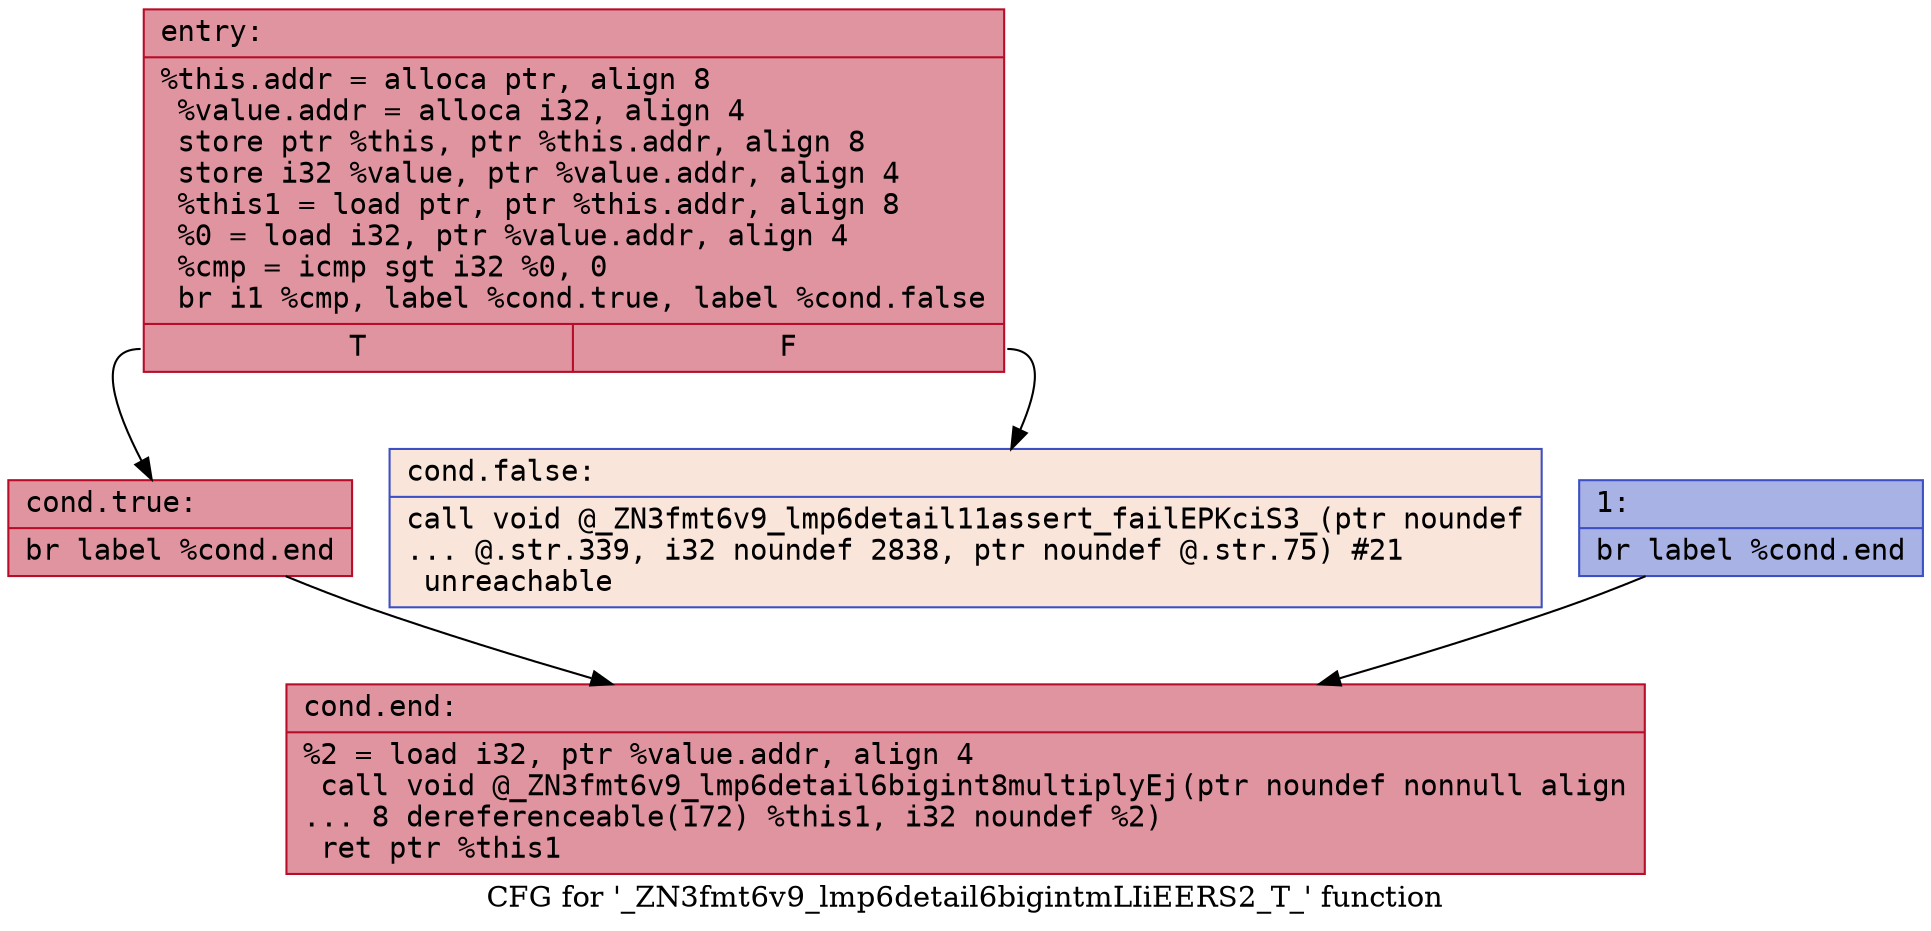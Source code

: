 digraph "CFG for '_ZN3fmt6v9_lmp6detail6bigintmLIiEERS2_T_' function" {
	label="CFG for '_ZN3fmt6v9_lmp6detail6bigintmLIiEERS2_T_' function";

	Node0x556bfec49660 [shape=record,color="#b70d28ff", style=filled, fillcolor="#b70d2870" fontname="Courier",label="{entry:\l|  %this.addr = alloca ptr, align 8\l  %value.addr = alloca i32, align 4\l  store ptr %this, ptr %this.addr, align 8\l  store i32 %value, ptr %value.addr, align 4\l  %this1 = load ptr, ptr %this.addr, align 8\l  %0 = load i32, ptr %value.addr, align 4\l  %cmp = icmp sgt i32 %0, 0\l  br i1 %cmp, label %cond.true, label %cond.false\l|{<s0>T|<s1>F}}"];
	Node0x556bfec49660:s0 -> Node0x556bfec49a80[tooltip="entry -> cond.true\nProbability 100.00%" ];
	Node0x556bfec49660:s1 -> Node0x556bfec49b00[tooltip="entry -> cond.false\nProbability 0.00%" ];
	Node0x556bfec49a80 [shape=record,color="#b70d28ff", style=filled, fillcolor="#b70d2870" fontname="Courier",label="{cond.true:\l|  br label %cond.end\l}"];
	Node0x556bfec49a80 -> Node0x556bfec49c30[tooltip="cond.true -> cond.end\nProbability 100.00%" ];
	Node0x556bfec49b00 [shape=record,color="#3d50c3ff", style=filled, fillcolor="#f4c5ad70" fontname="Courier",label="{cond.false:\l|  call void @_ZN3fmt6v9_lmp6detail11assert_failEPKciS3_(ptr noundef\l... @.str.339, i32 noundef 2838, ptr noundef @.str.75) #21\l  unreachable\l}"];
	Node0x556bfec49f30 [shape=record,color="#3d50c3ff", style=filled, fillcolor="#3d50c370" fontname="Courier",label="{1:\l|  br label %cond.end\l}"];
	Node0x556bfec49f30 -> Node0x556bfec49c30[tooltip="1 -> cond.end\nProbability 100.00%" ];
	Node0x556bfec49c30 [shape=record,color="#b70d28ff", style=filled, fillcolor="#b70d2870" fontname="Courier",label="{cond.end:\l|  %2 = load i32, ptr %value.addr, align 4\l  call void @_ZN3fmt6v9_lmp6detail6bigint8multiplyEj(ptr noundef nonnull align\l... 8 dereferenceable(172) %this1, i32 noundef %2)\l  ret ptr %this1\l}"];
}
